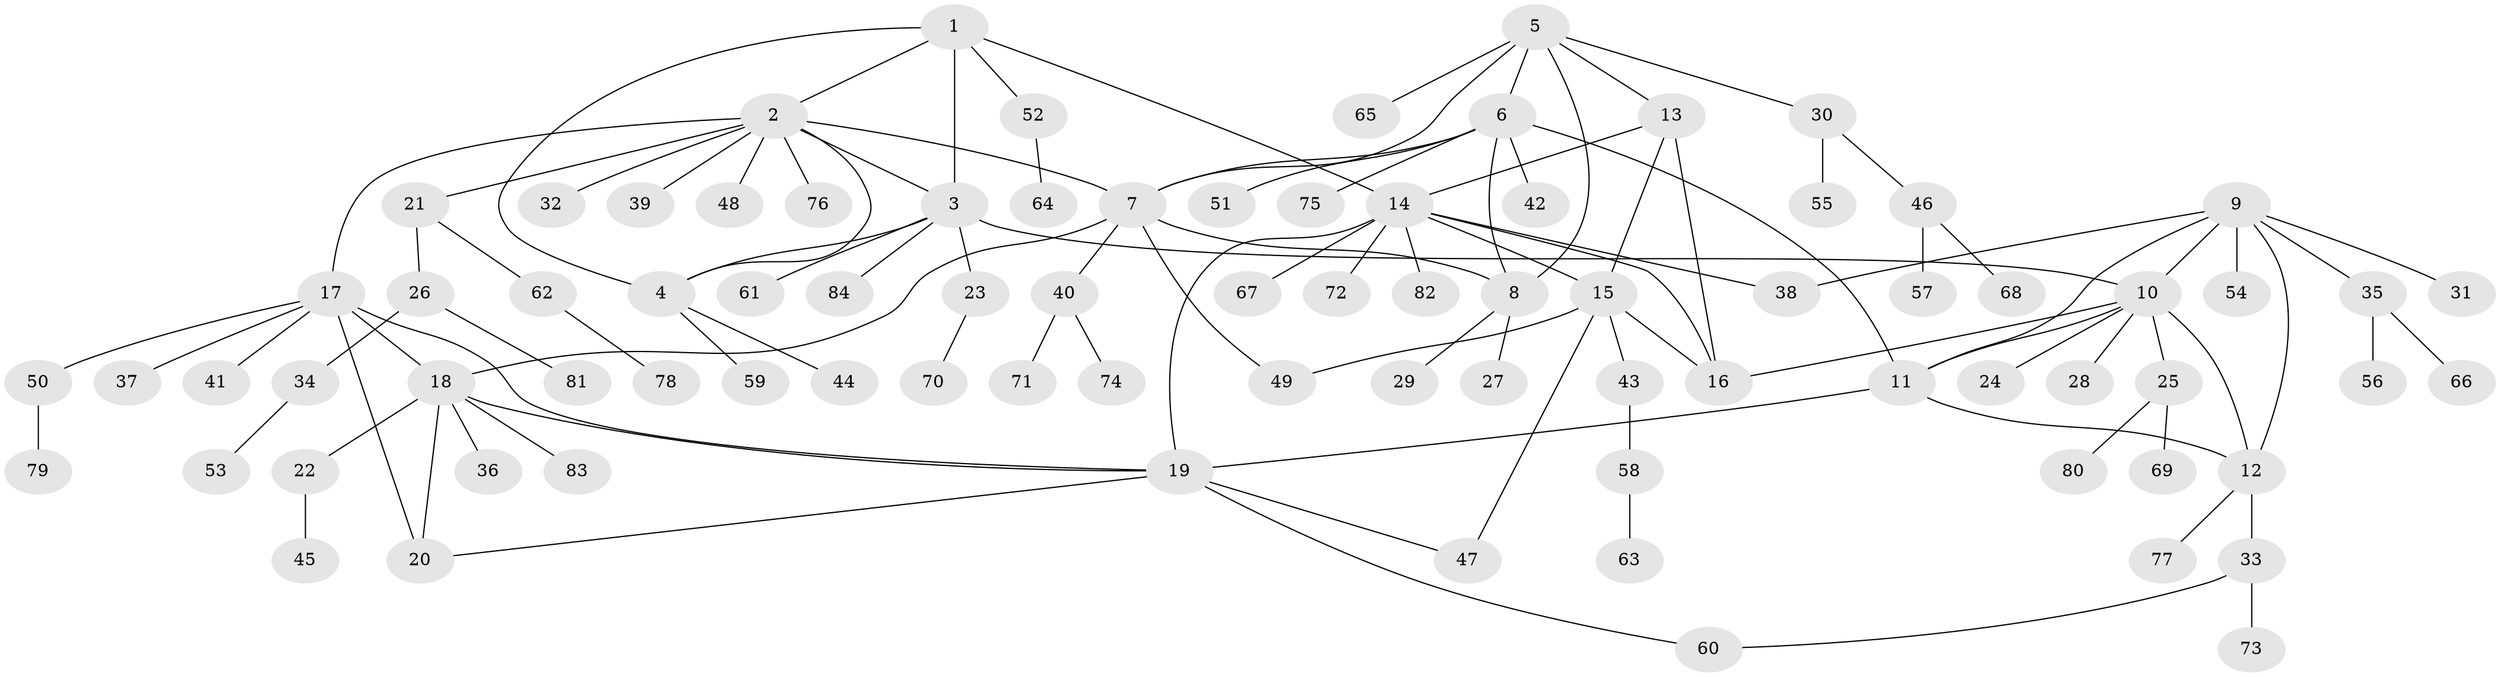 // Generated by graph-tools (version 1.1) at 2025/02/03/09/25 03:02:48]
// undirected, 84 vertices, 108 edges
graph export_dot {
graph [start="1"]
  node [color=gray90,style=filled];
  1;
  2;
  3;
  4;
  5;
  6;
  7;
  8;
  9;
  10;
  11;
  12;
  13;
  14;
  15;
  16;
  17;
  18;
  19;
  20;
  21;
  22;
  23;
  24;
  25;
  26;
  27;
  28;
  29;
  30;
  31;
  32;
  33;
  34;
  35;
  36;
  37;
  38;
  39;
  40;
  41;
  42;
  43;
  44;
  45;
  46;
  47;
  48;
  49;
  50;
  51;
  52;
  53;
  54;
  55;
  56;
  57;
  58;
  59;
  60;
  61;
  62;
  63;
  64;
  65;
  66;
  67;
  68;
  69;
  70;
  71;
  72;
  73;
  74;
  75;
  76;
  77;
  78;
  79;
  80;
  81;
  82;
  83;
  84;
  1 -- 2;
  1 -- 3;
  1 -- 4;
  1 -- 14;
  1 -- 52;
  2 -- 3;
  2 -- 4;
  2 -- 7;
  2 -- 17;
  2 -- 21;
  2 -- 32;
  2 -- 39;
  2 -- 48;
  2 -- 76;
  3 -- 4;
  3 -- 10;
  3 -- 23;
  3 -- 61;
  3 -- 84;
  4 -- 44;
  4 -- 59;
  5 -- 6;
  5 -- 7;
  5 -- 8;
  5 -- 13;
  5 -- 30;
  5 -- 65;
  6 -- 7;
  6 -- 8;
  6 -- 11;
  6 -- 42;
  6 -- 51;
  6 -- 75;
  7 -- 8;
  7 -- 18;
  7 -- 40;
  7 -- 49;
  8 -- 27;
  8 -- 29;
  9 -- 10;
  9 -- 11;
  9 -- 12;
  9 -- 31;
  9 -- 35;
  9 -- 38;
  9 -- 54;
  10 -- 11;
  10 -- 12;
  10 -- 16;
  10 -- 24;
  10 -- 25;
  10 -- 28;
  11 -- 12;
  11 -- 19;
  12 -- 33;
  12 -- 77;
  13 -- 14;
  13 -- 15;
  13 -- 16;
  14 -- 15;
  14 -- 16;
  14 -- 19;
  14 -- 38;
  14 -- 67;
  14 -- 72;
  14 -- 82;
  15 -- 16;
  15 -- 43;
  15 -- 47;
  15 -- 49;
  17 -- 18;
  17 -- 19;
  17 -- 20;
  17 -- 37;
  17 -- 41;
  17 -- 50;
  18 -- 19;
  18 -- 20;
  18 -- 22;
  18 -- 36;
  18 -- 83;
  19 -- 20;
  19 -- 47;
  19 -- 60;
  21 -- 26;
  21 -- 62;
  22 -- 45;
  23 -- 70;
  25 -- 69;
  25 -- 80;
  26 -- 34;
  26 -- 81;
  30 -- 46;
  30 -- 55;
  33 -- 60;
  33 -- 73;
  34 -- 53;
  35 -- 56;
  35 -- 66;
  40 -- 71;
  40 -- 74;
  43 -- 58;
  46 -- 57;
  46 -- 68;
  50 -- 79;
  52 -- 64;
  58 -- 63;
  62 -- 78;
}

